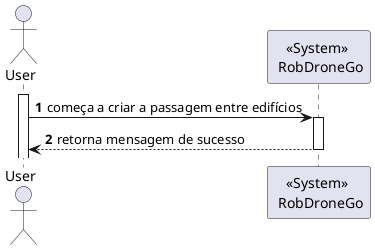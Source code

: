 @startuml
'https://plantuml.com/sequence-diagram

autonumber

Actor User
participant "<<System>> \n RobDroneGo" as sys
activate User
User -> sys: começa a criar a passagem entre edifícios
activate sys
sys--> User: retorna mensagem de sucesso
deactivate sys
@enduml